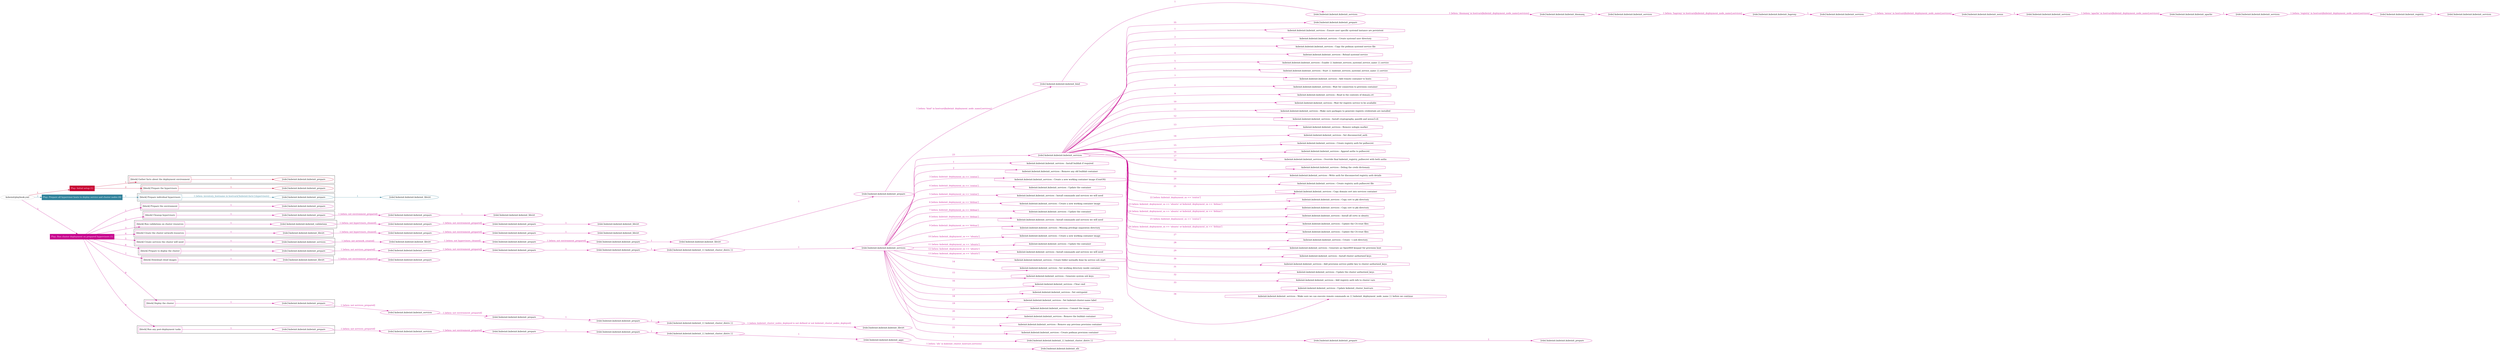 digraph {
	graph [concentrate=true ordering=in rankdir=LR ratio=fill]
	edge [esep=5 sep=10]
	"kubeinit/playbook.yml" [id=root_node style=dotted]
	play_8d50949e [label="Play: Initial setup (1)" color="#c80432" fontcolor="#ffffff" id=play_8d50949e shape=box style=filled tooltip=localhost]
	"kubeinit/playbook.yml" -> play_8d50949e [label="1 " color="#c80432" fontcolor="#c80432" id=edge_6344128d labeltooltip="1 " tooltip="1 "]
	subgraph "kubeinit.kubeinit.kubeinit_prepare" {
		role_a54bfbbd [label="[role] kubeinit.kubeinit.kubeinit_prepare" color="#c80432" id=role_a54bfbbd tooltip="kubeinit.kubeinit.kubeinit_prepare"]
	}
	subgraph "kubeinit.kubeinit.kubeinit_prepare" {
		role_094f5a8c [label="[role] kubeinit.kubeinit.kubeinit_prepare" color="#c80432" id=role_094f5a8c tooltip="kubeinit.kubeinit.kubeinit_prepare"]
	}
	subgraph "Play: Initial setup (1)" {
		play_8d50949e -> block_e93ed8f4 [label=1 color="#c80432" fontcolor="#c80432" id=edge_019766a7 labeltooltip=1 tooltip=1]
		subgraph cluster_block_e93ed8f4 {
			block_e93ed8f4 [label="[block] Gather facts about the deployment environment" color="#c80432" id=block_e93ed8f4 labeltooltip="Gather facts about the deployment environment" shape=box tooltip="Gather facts about the deployment environment"]
			block_e93ed8f4 -> role_a54bfbbd [label="1 " color="#c80432" fontcolor="#c80432" id=edge_46098171 labeltooltip="1 " tooltip="1 "]
		}
		play_8d50949e -> block_69f0e23f [label=2 color="#c80432" fontcolor="#c80432" id=edge_56a12568 labeltooltip=2 tooltip=2]
		subgraph cluster_block_69f0e23f {
			block_69f0e23f [label="[block] Prepare the hypervisors" color="#c80432" id=block_69f0e23f labeltooltip="Prepare the hypervisors" shape=box tooltip="Prepare the hypervisors"]
			block_69f0e23f -> role_094f5a8c [label="1 " color="#c80432" fontcolor="#c80432" id=edge_78c60145 labeltooltip="1 " tooltip="1 "]
		}
	}
	play_687cbaa7 [label="Play: Prepare all hypervisor hosts to deploy service and cluster nodes (0)" color="#31829b" fontcolor="#ffffff" id=play_687cbaa7 shape=box style=filled tooltip="Play: Prepare all hypervisor hosts to deploy service and cluster nodes (0)"]
	"kubeinit/playbook.yml" -> play_687cbaa7 [label="2 " color="#31829b" fontcolor="#31829b" id=edge_d8beee3a labeltooltip="2 " tooltip="2 "]
	subgraph "kubeinit.kubeinit.kubeinit_libvirt" {
		role_9557d5e4 [label="[role] kubeinit.kubeinit.kubeinit_libvirt" color="#31829b" id=role_9557d5e4 tooltip="kubeinit.kubeinit.kubeinit_libvirt"]
	}
	subgraph "kubeinit.kubeinit.kubeinit_prepare" {
		role_b1865e53 [label="[role] kubeinit.kubeinit.kubeinit_prepare" color="#31829b" id=role_b1865e53 tooltip="kubeinit.kubeinit.kubeinit_prepare"]
		role_b1865e53 -> role_9557d5e4 [label="1 " color="#31829b" fontcolor="#31829b" id=edge_a0fd359b labeltooltip="1 " tooltip="1 "]
	}
	subgraph "Play: Prepare all hypervisor hosts to deploy service and cluster nodes (0)" {
		play_687cbaa7 -> block_cce169fd [label=1 color="#31829b" fontcolor="#31829b" id=edge_d658823b labeltooltip=1 tooltip=1]
		subgraph cluster_block_cce169fd {
			block_cce169fd [label="[block] Prepare individual hypervisors" color="#31829b" id=block_cce169fd labeltooltip="Prepare individual hypervisors" shape=box tooltip="Prepare individual hypervisors"]
			block_cce169fd -> role_b1865e53 [label="1 [when: inventory_hostname in hostvars['kubeinit-facts'].hypervisors]" color="#31829b" fontcolor="#31829b" id=edge_376958e6 labeltooltip="1 [when: inventory_hostname in hostvars['kubeinit-facts'].hypervisors]" tooltip="1 [when: inventory_hostname in hostvars['kubeinit-facts'].hypervisors]"]
		}
	}
	play_61defde0 [label="Play: Run cluster deployment on prepared hypervisors (1)" color="#c7058e" fontcolor="#ffffff" id=play_61defde0 shape=box style=filled tooltip=localhost]
	"kubeinit/playbook.yml" -> play_61defde0 [label="3 " color="#c7058e" fontcolor="#c7058e" id=edge_10922b5a labeltooltip="3 " tooltip="3 "]
	subgraph "kubeinit.kubeinit.kubeinit_prepare" {
		role_27756ed4 [label="[role] kubeinit.kubeinit.kubeinit_prepare" color="#c7058e" id=role_27756ed4 tooltip="kubeinit.kubeinit.kubeinit_prepare"]
	}
	subgraph "kubeinit.kubeinit.kubeinit_libvirt" {
		role_ae1d4423 [label="[role] kubeinit.kubeinit.kubeinit_libvirt" color="#c7058e" id=role_ae1d4423 tooltip="kubeinit.kubeinit.kubeinit_libvirt"]
	}
	subgraph "kubeinit.kubeinit.kubeinit_prepare" {
		role_e55b3382 [label="[role] kubeinit.kubeinit.kubeinit_prepare" color="#c7058e" id=role_e55b3382 tooltip="kubeinit.kubeinit.kubeinit_prepare"]
		role_e55b3382 -> role_ae1d4423 [label="1 " color="#c7058e" fontcolor="#c7058e" id=edge_8d00ce69 labeltooltip="1 " tooltip="1 "]
	}
	subgraph "kubeinit.kubeinit.kubeinit_prepare" {
		role_32d71a25 [label="[role] kubeinit.kubeinit.kubeinit_prepare" color="#c7058e" id=role_32d71a25 tooltip="kubeinit.kubeinit.kubeinit_prepare"]
		role_32d71a25 -> role_e55b3382 [label="1 [when: not environment_prepared]" color="#c7058e" fontcolor="#c7058e" id=edge_cb304bf2 labeltooltip="1 [when: not environment_prepared]" tooltip="1 [when: not environment_prepared]"]
	}
	subgraph "kubeinit.kubeinit.kubeinit_libvirt" {
		role_b437a0af [label="[role] kubeinit.kubeinit.kubeinit_libvirt" color="#c7058e" id=role_b437a0af tooltip="kubeinit.kubeinit.kubeinit_libvirt"]
	}
	subgraph "kubeinit.kubeinit.kubeinit_prepare" {
		role_0057c17e [label="[role] kubeinit.kubeinit.kubeinit_prepare" color="#c7058e" id=role_0057c17e tooltip="kubeinit.kubeinit.kubeinit_prepare"]
		role_0057c17e -> role_b437a0af [label="1 " color="#c7058e" fontcolor="#c7058e" id=edge_c4723569 labeltooltip="1 " tooltip="1 "]
	}
	subgraph "kubeinit.kubeinit.kubeinit_prepare" {
		role_3ade569e [label="[role] kubeinit.kubeinit.kubeinit_prepare" color="#c7058e" id=role_3ade569e tooltip="kubeinit.kubeinit.kubeinit_prepare"]
		role_3ade569e -> role_0057c17e [label="1 [when: not environment_prepared]" color="#c7058e" fontcolor="#c7058e" id=edge_840871ec labeltooltip="1 [when: not environment_prepared]" tooltip="1 [when: not environment_prepared]"]
	}
	subgraph "kubeinit.kubeinit.kubeinit_validations" {
		role_73cdb429 [label="[role] kubeinit.kubeinit.kubeinit_validations" color="#c7058e" id=role_73cdb429 tooltip="kubeinit.kubeinit.kubeinit_validations"]
		role_73cdb429 -> role_3ade569e [label="1 [when: not hypervisors_cleaned]" color="#c7058e" fontcolor="#c7058e" id=edge_213d7fa5 labeltooltip="1 [when: not hypervisors_cleaned]" tooltip="1 [when: not hypervisors_cleaned]"]
	}
	subgraph "kubeinit.kubeinit.kubeinit_libvirt" {
		role_d88bd55f [label="[role] kubeinit.kubeinit.kubeinit_libvirt" color="#c7058e" id=role_d88bd55f tooltip="kubeinit.kubeinit.kubeinit_libvirt"]
	}
	subgraph "kubeinit.kubeinit.kubeinit_prepare" {
		role_8677c426 [label="[role] kubeinit.kubeinit.kubeinit_prepare" color="#c7058e" id=role_8677c426 tooltip="kubeinit.kubeinit.kubeinit_prepare"]
		role_8677c426 -> role_d88bd55f [label="1 " color="#c7058e" fontcolor="#c7058e" id=edge_e976a620 labeltooltip="1 " tooltip="1 "]
	}
	subgraph "kubeinit.kubeinit.kubeinit_prepare" {
		role_dd218981 [label="[role] kubeinit.kubeinit.kubeinit_prepare" color="#c7058e" id=role_dd218981 tooltip="kubeinit.kubeinit.kubeinit_prepare"]
		role_dd218981 -> role_8677c426 [label="1 [when: not environment_prepared]" color="#c7058e" fontcolor="#c7058e" id=edge_3ac03341 labeltooltip="1 [when: not environment_prepared]" tooltip="1 [when: not environment_prepared]"]
	}
	subgraph "kubeinit.kubeinit.kubeinit_libvirt" {
		role_87329b30 [label="[role] kubeinit.kubeinit.kubeinit_libvirt" color="#c7058e" id=role_87329b30 tooltip="kubeinit.kubeinit.kubeinit_libvirt"]
		role_87329b30 -> role_dd218981 [label="1 [when: not hypervisors_cleaned]" color="#c7058e" fontcolor="#c7058e" id=edge_236b881a labeltooltip="1 [when: not hypervisors_cleaned]" tooltip="1 [when: not hypervisors_cleaned]"]
	}
	subgraph "kubeinit.kubeinit.kubeinit_services" {
		role_a2130680 [label="[role] kubeinit.kubeinit.kubeinit_services" color="#c7058e" id=role_a2130680 tooltip="kubeinit.kubeinit.kubeinit_services"]
	}
	subgraph "kubeinit.kubeinit.kubeinit_registry" {
		role_551a2311 [label="[role] kubeinit.kubeinit.kubeinit_registry" color="#c7058e" id=role_551a2311 tooltip="kubeinit.kubeinit.kubeinit_registry"]
		role_551a2311 -> role_a2130680 [label="1 " color="#c7058e" fontcolor="#c7058e" id=edge_2c7b921f labeltooltip="1 " tooltip="1 "]
	}
	subgraph "kubeinit.kubeinit.kubeinit_services" {
		role_3ea1a839 [label="[role] kubeinit.kubeinit.kubeinit_services" color="#c7058e" id=role_3ea1a839 tooltip="kubeinit.kubeinit.kubeinit_services"]
		role_3ea1a839 -> role_551a2311 [label="1 [when: 'registry' in hostvars[kubeinit_deployment_node_name].services]" color="#c7058e" fontcolor="#c7058e" id=edge_e739a21b labeltooltip="1 [when: 'registry' in hostvars[kubeinit_deployment_node_name].services]" tooltip="1 [when: 'registry' in hostvars[kubeinit_deployment_node_name].services]"]
	}
	subgraph "kubeinit.kubeinit.kubeinit_apache" {
		role_49e16f87 [label="[role] kubeinit.kubeinit.kubeinit_apache" color="#c7058e" id=role_49e16f87 tooltip="kubeinit.kubeinit.kubeinit_apache"]
		role_49e16f87 -> role_3ea1a839 [label="1 " color="#c7058e" fontcolor="#c7058e" id=edge_c6fac4a6 labeltooltip="1 " tooltip="1 "]
	}
	subgraph "kubeinit.kubeinit.kubeinit_services" {
		role_44b3d2bb [label="[role] kubeinit.kubeinit.kubeinit_services" color="#c7058e" id=role_44b3d2bb tooltip="kubeinit.kubeinit.kubeinit_services"]
		role_44b3d2bb -> role_49e16f87 [label="1 [when: 'apache' in hostvars[kubeinit_deployment_node_name].services]" color="#c7058e" fontcolor="#c7058e" id=edge_b09997f8 labeltooltip="1 [when: 'apache' in hostvars[kubeinit_deployment_node_name].services]" tooltip="1 [when: 'apache' in hostvars[kubeinit_deployment_node_name].services]"]
	}
	subgraph "kubeinit.kubeinit.kubeinit_nexus" {
		role_54d9af5a [label="[role] kubeinit.kubeinit.kubeinit_nexus" color="#c7058e" id=role_54d9af5a tooltip="kubeinit.kubeinit.kubeinit_nexus"]
		role_54d9af5a -> role_44b3d2bb [label="1 " color="#c7058e" fontcolor="#c7058e" id=edge_39752419 labeltooltip="1 " tooltip="1 "]
	}
	subgraph "kubeinit.kubeinit.kubeinit_services" {
		role_790c2a37 [label="[role] kubeinit.kubeinit.kubeinit_services" color="#c7058e" id=role_790c2a37 tooltip="kubeinit.kubeinit.kubeinit_services"]
		role_790c2a37 -> role_54d9af5a [label="1 [when: 'nexus' in hostvars[kubeinit_deployment_node_name].services]" color="#c7058e" fontcolor="#c7058e" id=edge_1d6e7050 labeltooltip="1 [when: 'nexus' in hostvars[kubeinit_deployment_node_name].services]" tooltip="1 [when: 'nexus' in hostvars[kubeinit_deployment_node_name].services]"]
	}
	subgraph "kubeinit.kubeinit.kubeinit_haproxy" {
		role_a6b6778a [label="[role] kubeinit.kubeinit.kubeinit_haproxy" color="#c7058e" id=role_a6b6778a tooltip="kubeinit.kubeinit.kubeinit_haproxy"]
		role_a6b6778a -> role_790c2a37 [label="1 " color="#c7058e" fontcolor="#c7058e" id=edge_a9bef53f labeltooltip="1 " tooltip="1 "]
	}
	subgraph "kubeinit.kubeinit.kubeinit_services" {
		role_31b34cab [label="[role] kubeinit.kubeinit.kubeinit_services" color="#c7058e" id=role_31b34cab tooltip="kubeinit.kubeinit.kubeinit_services"]
		role_31b34cab -> role_a6b6778a [label="1 [when: 'haproxy' in hostvars[kubeinit_deployment_node_name].services]" color="#c7058e" fontcolor="#c7058e" id=edge_adbc308b labeltooltip="1 [when: 'haproxy' in hostvars[kubeinit_deployment_node_name].services]" tooltip="1 [when: 'haproxy' in hostvars[kubeinit_deployment_node_name].services]"]
	}
	subgraph "kubeinit.kubeinit.kubeinit_dnsmasq" {
		role_068df1ac [label="[role] kubeinit.kubeinit.kubeinit_dnsmasq" color="#c7058e" id=role_068df1ac tooltip="kubeinit.kubeinit.kubeinit_dnsmasq"]
		role_068df1ac -> role_31b34cab [label="1 " color="#c7058e" fontcolor="#c7058e" id=edge_caae942e labeltooltip="1 " tooltip="1 "]
	}
	subgraph "kubeinit.kubeinit.kubeinit_services" {
		role_bc70705f [label="[role] kubeinit.kubeinit.kubeinit_services" color="#c7058e" id=role_bc70705f tooltip="kubeinit.kubeinit.kubeinit_services"]
		role_bc70705f -> role_068df1ac [label="1 [when: 'dnsmasq' in hostvars[kubeinit_deployment_node_name].services]" color="#c7058e" fontcolor="#c7058e" id=edge_5690adc3 labeltooltip="1 [when: 'dnsmasq' in hostvars[kubeinit_deployment_node_name].services]" tooltip="1 [when: 'dnsmasq' in hostvars[kubeinit_deployment_node_name].services]"]
	}
	subgraph "kubeinit.kubeinit.kubeinit_bind" {
		role_07617eb6 [label="[role] kubeinit.kubeinit.kubeinit_bind" color="#c7058e" id=role_07617eb6 tooltip="kubeinit.kubeinit.kubeinit_bind"]
		role_07617eb6 -> role_bc70705f [label="1 " color="#c7058e" fontcolor="#c7058e" id=edge_dfa77e33 labeltooltip="1 " tooltip="1 "]
	}
	subgraph "kubeinit.kubeinit.kubeinit_prepare" {
		role_f7da53cc [label="[role] kubeinit.kubeinit.kubeinit_prepare" color="#c7058e" id=role_f7da53cc tooltip="kubeinit.kubeinit.kubeinit_prepare"]
		role_f7da53cc -> role_07617eb6 [label="1 [when: 'bind' in hostvars[kubeinit_deployment_node_name].services]" color="#c7058e" fontcolor="#c7058e" id=edge_a0741c2e labeltooltip="1 [when: 'bind' in hostvars[kubeinit_deployment_node_name].services]" tooltip="1 [when: 'bind' in hostvars[kubeinit_deployment_node_name].services]"]
	}
	subgraph "kubeinit.kubeinit.kubeinit_libvirt" {
		role_c28d170d [label="[role] kubeinit.kubeinit.kubeinit_libvirt" color="#c7058e" id=role_c28d170d tooltip="kubeinit.kubeinit.kubeinit_libvirt"]
		role_c28d170d -> role_f7da53cc [label="1 " color="#c7058e" fontcolor="#c7058e" id=edge_a946b693 labeltooltip="1 " tooltip="1 "]
	}
	subgraph "kubeinit.kubeinit.kubeinit_prepare" {
		role_473ca199 [label="[role] kubeinit.kubeinit.kubeinit_prepare" color="#c7058e" id=role_473ca199 tooltip="kubeinit.kubeinit.kubeinit_prepare"]
		role_473ca199 -> role_c28d170d [label="1 " color="#c7058e" fontcolor="#c7058e" id=edge_8a0ad272 labeltooltip="1 " tooltip="1 "]
	}
	subgraph "kubeinit.kubeinit.kubeinit_prepare" {
		role_f179e89a [label="[role] kubeinit.kubeinit.kubeinit_prepare" color="#c7058e" id=role_f179e89a tooltip="kubeinit.kubeinit.kubeinit_prepare"]
		role_f179e89a -> role_473ca199 [label="1 [when: not environment_prepared]" color="#c7058e" fontcolor="#c7058e" id=edge_c6458bbe labeltooltip="1 [when: not environment_prepared]" tooltip="1 [when: not environment_prepared]"]
	}
	subgraph "kubeinit.kubeinit.kubeinit_libvirt" {
		role_ceb49f9e [label="[role] kubeinit.kubeinit.kubeinit_libvirt" color="#c7058e" id=role_ceb49f9e tooltip="kubeinit.kubeinit.kubeinit_libvirt"]
		role_ceb49f9e -> role_f179e89a [label="1 [when: not hypervisors_cleaned]" color="#c7058e" fontcolor="#c7058e" id=edge_8bb79b9d labeltooltip="1 [when: not hypervisors_cleaned]" tooltip="1 [when: not hypervisors_cleaned]"]
	}
	subgraph "kubeinit.kubeinit.kubeinit_services" {
		role_6255ef5d [label="[role] kubeinit.kubeinit.kubeinit_services" color="#c7058e" id=role_6255ef5d tooltip="kubeinit.kubeinit.kubeinit_services"]
		role_6255ef5d -> role_ceb49f9e [label="1 [when: not network_created]" color="#c7058e" fontcolor="#c7058e" id=edge_c22c4050 labeltooltip="1 [when: not network_created]" tooltip="1 [when: not network_created]"]
	}
	subgraph "kubeinit.kubeinit.kubeinit_prepare" {
		role_23e0162f [label="[role] kubeinit.kubeinit.kubeinit_prepare" color="#c7058e" id=role_23e0162f tooltip="kubeinit.kubeinit.kubeinit_prepare"]
	}
	subgraph "kubeinit.kubeinit.kubeinit_services" {
		role_b224a4c1 [label="[role] kubeinit.kubeinit.kubeinit_services" color="#c7058e" id=role_b224a4c1 tooltip="kubeinit.kubeinit.kubeinit_services"]
		task_7df93a63 [label="kubeinit.kubeinit.kubeinit_services : Ensure user specific systemd instance are persistent" color="#c7058e" id=task_7df93a63 shape=octagon tooltip="kubeinit.kubeinit.kubeinit_services : Ensure user specific systemd instance are persistent"]
		role_b224a4c1 -> task_7df93a63 [label="1 " color="#c7058e" fontcolor="#c7058e" id=edge_a738d53c labeltooltip="1 " tooltip="1 "]
		task_dd16f1f6 [label="kubeinit.kubeinit.kubeinit_services : Create systemd user directory" color="#c7058e" id=task_dd16f1f6 shape=octagon tooltip="kubeinit.kubeinit.kubeinit_services : Create systemd user directory"]
		role_b224a4c1 -> task_dd16f1f6 [label="2 " color="#c7058e" fontcolor="#c7058e" id=edge_51a5c559 labeltooltip="2 " tooltip="2 "]
		task_5ebe15ca [label="kubeinit.kubeinit.kubeinit_services : Copy the podman systemd service file" color="#c7058e" id=task_5ebe15ca shape=octagon tooltip="kubeinit.kubeinit.kubeinit_services : Copy the podman systemd service file"]
		role_b224a4c1 -> task_5ebe15ca [label="3 " color="#c7058e" fontcolor="#c7058e" id=edge_f5c693fe labeltooltip="3 " tooltip="3 "]
		task_7374caf0 [label="kubeinit.kubeinit.kubeinit_services : Reload systemd service" color="#c7058e" id=task_7374caf0 shape=octagon tooltip="kubeinit.kubeinit.kubeinit_services : Reload systemd service"]
		role_b224a4c1 -> task_7374caf0 [label="4 " color="#c7058e" fontcolor="#c7058e" id=edge_466f89f0 labeltooltip="4 " tooltip="4 "]
		task_c94c5d57 [label="kubeinit.kubeinit.kubeinit_services : Enable {{ kubeinit_services_systemd_service_name }}.service" color="#c7058e" id=task_c94c5d57 shape=octagon tooltip="kubeinit.kubeinit.kubeinit_services : Enable {{ kubeinit_services_systemd_service_name }}.service"]
		role_b224a4c1 -> task_c94c5d57 [label="5 " color="#c7058e" fontcolor="#c7058e" id=edge_b6d547c8 labeltooltip="5 " tooltip="5 "]
		task_9369301a [label="kubeinit.kubeinit.kubeinit_services : Start {{ kubeinit_services_systemd_service_name }}.service" color="#c7058e" id=task_9369301a shape=octagon tooltip="kubeinit.kubeinit.kubeinit_services : Start {{ kubeinit_services_systemd_service_name }}.service"]
		role_b224a4c1 -> task_9369301a [label="6 " color="#c7058e" fontcolor="#c7058e" id=edge_2ed99f2d labeltooltip="6 " tooltip="6 "]
		task_9b4a6102 [label="kubeinit.kubeinit.kubeinit_services : Add remote container to hosts" color="#c7058e" id=task_9b4a6102 shape=octagon tooltip="kubeinit.kubeinit.kubeinit_services : Add remote container to hosts"]
		role_b224a4c1 -> task_9b4a6102 [label="7 " color="#c7058e" fontcolor="#c7058e" id=edge_5f71c107 labeltooltip="7 " tooltip="7 "]
		task_8d9e2358 [label="kubeinit.kubeinit.kubeinit_services : Wait for connection to provision container" color="#c7058e" id=task_8d9e2358 shape=octagon tooltip="kubeinit.kubeinit.kubeinit_services : Wait for connection to provision container"]
		role_b224a4c1 -> task_8d9e2358 [label="8 " color="#c7058e" fontcolor="#c7058e" id=edge_214e376f labeltooltip="8 " tooltip="8 "]
		task_1f06966f [label="kubeinit.kubeinit.kubeinit_services : Read in the contents of domain.crt" color="#c7058e" id=task_1f06966f shape=octagon tooltip="kubeinit.kubeinit.kubeinit_services : Read in the contents of domain.crt"]
		role_b224a4c1 -> task_1f06966f [label="9 " color="#c7058e" fontcolor="#c7058e" id=edge_e429b30f labeltooltip="9 " tooltip="9 "]
		task_4f139b93 [label="kubeinit.kubeinit.kubeinit_services : Wait for registry service to be available" color="#c7058e" id=task_4f139b93 shape=octagon tooltip="kubeinit.kubeinit.kubeinit_services : Wait for registry service to be available"]
		role_b224a4c1 -> task_4f139b93 [label="10 " color="#c7058e" fontcolor="#c7058e" id=edge_185b9291 labeltooltip="10 " tooltip="10 "]
		task_00b33f0a [label="kubeinit.kubeinit.kubeinit_services : Make sure packages to generate registry credentials are installed" color="#c7058e" id=task_00b33f0a shape=octagon tooltip="kubeinit.kubeinit.kubeinit_services : Make sure packages to generate registry credentials are installed"]
		role_b224a4c1 -> task_00b33f0a [label="11 " color="#c7058e" fontcolor="#c7058e" id=edge_2ab30d4a labeltooltip="11 " tooltip="11 "]
		task_8da0d156 [label="kubeinit.kubeinit.kubeinit_services : Install cryptography, passlib and nexus3-cli" color="#c7058e" id=task_8da0d156 shape=octagon tooltip="kubeinit.kubeinit.kubeinit_services : Install cryptography, passlib and nexus3-cli"]
		role_b224a4c1 -> task_8da0d156 [label="12 " color="#c7058e" fontcolor="#c7058e" id=edge_56f96e8c labeltooltip="12 " tooltip="12 "]
		task_39e1bde5 [label="kubeinit.kubeinit.kubeinit_services : Remove nologin marker" color="#c7058e" id=task_39e1bde5 shape=octagon tooltip="kubeinit.kubeinit.kubeinit_services : Remove nologin marker"]
		role_b224a4c1 -> task_39e1bde5 [label="13 " color="#c7058e" fontcolor="#c7058e" id=edge_73a523fa labeltooltip="13 " tooltip="13 "]
		task_9a6a6ca1 [label="kubeinit.kubeinit.kubeinit_services : Set disconnected_auth" color="#c7058e" id=task_9a6a6ca1 shape=octagon tooltip="kubeinit.kubeinit.kubeinit_services : Set disconnected_auth"]
		role_b224a4c1 -> task_9a6a6ca1 [label="14 " color="#c7058e" fontcolor="#c7058e" id=edge_784a0541 labeltooltip="14 " tooltip="14 "]
		task_d439555d [label="kubeinit.kubeinit.kubeinit_services : Create registry auth for pullsecret" color="#c7058e" id=task_d439555d shape=octagon tooltip="kubeinit.kubeinit.kubeinit_services : Create registry auth for pullsecret"]
		role_b224a4c1 -> task_d439555d [label="15 " color="#c7058e" fontcolor="#c7058e" id=edge_43c0dc17 labeltooltip="15 " tooltip="15 "]
		task_1b04af58 [label="kubeinit.kubeinit.kubeinit_services : Append auths to pullsecret" color="#c7058e" id=task_1b04af58 shape=octagon tooltip="kubeinit.kubeinit.kubeinit_services : Append auths to pullsecret"]
		role_b224a4c1 -> task_1b04af58 [label="16 " color="#c7058e" fontcolor="#c7058e" id=edge_468a26d6 labeltooltip="16 " tooltip="16 "]
		task_23d6a634 [label="kubeinit.kubeinit.kubeinit_services : Override final kubeinit_registry_pullsecret with both auths" color="#c7058e" id=task_23d6a634 shape=octagon tooltip="kubeinit.kubeinit.kubeinit_services : Override final kubeinit_registry_pullsecret with both auths"]
		role_b224a4c1 -> task_23d6a634 [label="17 " color="#c7058e" fontcolor="#c7058e" id=edge_a1dd5163 labeltooltip="17 " tooltip="17 "]
		task_6dadc778 [label="kubeinit.kubeinit.kubeinit_services : Debug the creds dictionary" color="#c7058e" id=task_6dadc778 shape=octagon tooltip="kubeinit.kubeinit.kubeinit_services : Debug the creds dictionary"]
		role_b224a4c1 -> task_6dadc778 [label="18 " color="#c7058e" fontcolor="#c7058e" id=edge_a680f4c3 labeltooltip="18 " tooltip="18 "]
		task_9a7e4e7a [label="kubeinit.kubeinit.kubeinit_services : Write auth for disconnected registry auth details" color="#c7058e" id=task_9a7e4e7a shape=octagon tooltip="kubeinit.kubeinit.kubeinit_services : Write auth for disconnected registry auth details"]
		role_b224a4c1 -> task_9a7e4e7a [label="19 " color="#c7058e" fontcolor="#c7058e" id=edge_76a5722b labeltooltip="19 " tooltip="19 "]
		task_5ecce998 [label="kubeinit.kubeinit.kubeinit_services : Create registry auth pullsecret file" color="#c7058e" id=task_5ecce998 shape=octagon tooltip="kubeinit.kubeinit.kubeinit_services : Create registry auth pullsecret file"]
		role_b224a4c1 -> task_5ecce998 [label="20 " color="#c7058e" fontcolor="#c7058e" id=edge_d874cb82 labeltooltip="20 " tooltip="20 "]
		task_3da2d038 [label="kubeinit.kubeinit.kubeinit_services : Copy domain cert into services container" color="#c7058e" id=task_3da2d038 shape=octagon tooltip="kubeinit.kubeinit.kubeinit_services : Copy domain cert into services container"]
		role_b224a4c1 -> task_3da2d038 [label="21 " color="#c7058e" fontcolor="#c7058e" id=edge_44d6ca10 labeltooltip="21 " tooltip="21 "]
		task_f22e78c3 [label="kubeinit.kubeinit.kubeinit_services : Copy cert to pki directory" color="#c7058e" id=task_f22e78c3 shape=octagon tooltip="kubeinit.kubeinit.kubeinit_services : Copy cert to pki directory"]
		role_b224a4c1 -> task_f22e78c3 [label="22 [when: kubeinit_deployment_os == 'centos']" color="#c7058e" fontcolor="#c7058e" id=edge_14720d90 labeltooltip="22 [when: kubeinit_deployment_os == 'centos']" tooltip="22 [when: kubeinit_deployment_os == 'centos']"]
		task_2d1ad350 [label="kubeinit.kubeinit.kubeinit_services : Copy cert to pki directory" color="#c7058e" id=task_2d1ad350 shape=octagon tooltip="kubeinit.kubeinit.kubeinit_services : Copy cert to pki directory"]
		role_b224a4c1 -> task_2d1ad350 [label="23 [when: kubeinit_deployment_os == 'ubuntu' or kubeinit_deployment_os == 'debian']" color="#c7058e" fontcolor="#c7058e" id=edge_63f70bdf labeltooltip="23 [when: kubeinit_deployment_os == 'ubuntu' or kubeinit_deployment_os == 'debian']" tooltip="23 [when: kubeinit_deployment_os == 'ubuntu' or kubeinit_deployment_os == 'debian']"]
		task_b3cb0803 [label="kubeinit.kubeinit.kubeinit_services : Install all certs in ubuntu" color="#c7058e" id=task_b3cb0803 shape=octagon tooltip="kubeinit.kubeinit.kubeinit_services : Install all certs in ubuntu"]
		role_b224a4c1 -> task_b3cb0803 [label="24 [when: kubeinit_deployment_os == 'ubuntu' or kubeinit_deployment_os == 'debian']" color="#c7058e" fontcolor="#c7058e" id=edge_14435b1c labeltooltip="24 [when: kubeinit_deployment_os == 'ubuntu' or kubeinit_deployment_os == 'debian']" tooltip="24 [when: kubeinit_deployment_os == 'ubuntu' or kubeinit_deployment_os == 'debian']"]
		task_08f2b131 [label="kubeinit.kubeinit.kubeinit_services : Update the CA trust files" color="#c7058e" id=task_08f2b131 shape=octagon tooltip="kubeinit.kubeinit.kubeinit_services : Update the CA trust files"]
		role_b224a4c1 -> task_08f2b131 [label="25 [when: kubeinit_deployment_os == 'centos']" color="#c7058e" fontcolor="#c7058e" id=edge_9ff00afd labeltooltip="25 [when: kubeinit_deployment_os == 'centos']" tooltip="25 [when: kubeinit_deployment_os == 'centos']"]
		task_d03f7c71 [label="kubeinit.kubeinit.kubeinit_services : Update the CA trust files" color="#c7058e" id=task_d03f7c71 shape=octagon tooltip="kubeinit.kubeinit.kubeinit_services : Update the CA trust files"]
		role_b224a4c1 -> task_d03f7c71 [label="26 [when: kubeinit_deployment_os == 'ubuntu' or kubeinit_deployment_os == 'debian']" color="#c7058e" fontcolor="#c7058e" id=edge_428dbd29 labeltooltip="26 [when: kubeinit_deployment_os == 'ubuntu' or kubeinit_deployment_os == 'debian']" tooltip="26 [when: kubeinit_deployment_os == 'ubuntu' or kubeinit_deployment_os == 'debian']"]
		task_d8fa0eff [label="kubeinit.kubeinit.kubeinit_services : Create ~/.ssh directory" color="#c7058e" id=task_d8fa0eff shape=octagon tooltip="kubeinit.kubeinit.kubeinit_services : Create ~/.ssh directory"]
		role_b224a4c1 -> task_d8fa0eff [label="27 " color="#c7058e" fontcolor="#c7058e" id=edge_e5cf2063 labeltooltip="27 " tooltip="27 "]
		task_c81a1299 [label="kubeinit.kubeinit.kubeinit_services : Generate an OpenSSH keypair for provision host" color="#c7058e" id=task_c81a1299 shape=octagon tooltip="kubeinit.kubeinit.kubeinit_services : Generate an OpenSSH keypair for provision host"]
		role_b224a4c1 -> task_c81a1299 [label="28 " color="#c7058e" fontcolor="#c7058e" id=edge_3ef5becc labeltooltip="28 " tooltip="28 "]
		task_0977151b [label="kubeinit.kubeinit.kubeinit_services : Install cluster authorized keys" color="#c7058e" id=task_0977151b shape=octagon tooltip="kubeinit.kubeinit.kubeinit_services : Install cluster authorized keys"]
		role_b224a4c1 -> task_0977151b [label="29 " color="#c7058e" fontcolor="#c7058e" id=edge_3dce21ac labeltooltip="29 " tooltip="29 "]
		task_3ca88f3e [label="kubeinit.kubeinit.kubeinit_services : Add provision service public key to cluster authorized_keys" color="#c7058e" id=task_3ca88f3e shape=octagon tooltip="kubeinit.kubeinit.kubeinit_services : Add provision service public key to cluster authorized_keys"]
		role_b224a4c1 -> task_3ca88f3e [label="30 " color="#c7058e" fontcolor="#c7058e" id=edge_de8e177f labeltooltip="30 " tooltip="30 "]
		task_ccb484a1 [label="kubeinit.kubeinit.kubeinit_services : Update the cluster authorized_keys" color="#c7058e" id=task_ccb484a1 shape=octagon tooltip="kubeinit.kubeinit.kubeinit_services : Update the cluster authorized_keys"]
		role_b224a4c1 -> task_ccb484a1 [label="31 " color="#c7058e" fontcolor="#c7058e" id=edge_78847730 labeltooltip="31 " tooltip="31 "]
		task_b781e868 [label="kubeinit.kubeinit.kubeinit_services : Add registry auth info to cluster vars" color="#c7058e" id=task_b781e868 shape=octagon tooltip="kubeinit.kubeinit.kubeinit_services : Add registry auth info to cluster vars"]
		role_b224a4c1 -> task_b781e868 [label="32 " color="#c7058e" fontcolor="#c7058e" id=edge_5a15945c labeltooltip="32 " tooltip="32 "]
		task_f468345d [label="kubeinit.kubeinit.kubeinit_services : Update kubeinit_cluster_hostvars" color="#c7058e" id=task_f468345d shape=octagon tooltip="kubeinit.kubeinit.kubeinit_services : Update kubeinit_cluster_hostvars"]
		role_b224a4c1 -> task_f468345d [label="33 " color="#c7058e" fontcolor="#c7058e" id=edge_37244ae8 labeltooltip="33 " tooltip="33 "]
		task_5619a79a [label="kubeinit.kubeinit.kubeinit_services : Make sure we can execute remote commands on {{ kubeinit_deployment_node_name }} before we continue" color="#c7058e" id=task_5619a79a shape=octagon tooltip="kubeinit.kubeinit.kubeinit_services : Make sure we can execute remote commands on {{ kubeinit_deployment_node_name }} before we continue"]
		role_b224a4c1 -> task_5619a79a [label="34 " color="#c7058e" fontcolor="#c7058e" id=edge_ad549640 labeltooltip="34 " tooltip="34 "]
		role_b224a4c1 -> role_23e0162f [label="35 " color="#c7058e" fontcolor="#c7058e" id=edge_80336214 labeltooltip="35 " tooltip="35 "]
	}
	subgraph "kubeinit.kubeinit.kubeinit_services" {
		role_17d19bce [label="[role] kubeinit.kubeinit.kubeinit_services" color="#c7058e" id=role_17d19bce tooltip="kubeinit.kubeinit.kubeinit_services"]
		task_ddfc813c [label="kubeinit.kubeinit.kubeinit_services : Install buildah if required" color="#c7058e" id=task_ddfc813c shape=octagon tooltip="kubeinit.kubeinit.kubeinit_services : Install buildah if required"]
		role_17d19bce -> task_ddfc813c [label="1 " color="#c7058e" fontcolor="#c7058e" id=edge_460c872a labeltooltip="1 " tooltip="1 "]
		task_757bc51f [label="kubeinit.kubeinit.kubeinit_services : Remove any old buildah container" color="#c7058e" id=task_757bc51f shape=octagon tooltip="kubeinit.kubeinit.kubeinit_services : Remove any old buildah container"]
		role_17d19bce -> task_757bc51f [label="2 " color="#c7058e" fontcolor="#c7058e" id=edge_60670852 labeltooltip="2 " tooltip="2 "]
		task_5562b42d [label="kubeinit.kubeinit.kubeinit_services : Create a new working container image (CentOS)" color="#c7058e" id=task_5562b42d shape=octagon tooltip="kubeinit.kubeinit.kubeinit_services : Create a new working container image (CentOS)"]
		role_17d19bce -> task_5562b42d [label="3 [when: kubeinit_deployment_os == 'centos']" color="#c7058e" fontcolor="#c7058e" id=edge_3aeee705 labeltooltip="3 [when: kubeinit_deployment_os == 'centos']" tooltip="3 [when: kubeinit_deployment_os == 'centos']"]
		task_2da6f655 [label="kubeinit.kubeinit.kubeinit_services : Update the container" color="#c7058e" id=task_2da6f655 shape=octagon tooltip="kubeinit.kubeinit.kubeinit_services : Update the container"]
		role_17d19bce -> task_2da6f655 [label="4 [when: kubeinit_deployment_os == 'centos']" color="#c7058e" fontcolor="#c7058e" id=edge_62567fae labeltooltip="4 [when: kubeinit_deployment_os == 'centos']" tooltip="4 [when: kubeinit_deployment_os == 'centos']"]
		task_e50578f8 [label="kubeinit.kubeinit.kubeinit_services : Install commands and services we will need" color="#c7058e" id=task_e50578f8 shape=octagon tooltip="kubeinit.kubeinit.kubeinit_services : Install commands and services we will need"]
		role_17d19bce -> task_e50578f8 [label="5 [when: kubeinit_deployment_os == 'centos']" color="#c7058e" fontcolor="#c7058e" id=edge_04907a74 labeltooltip="5 [when: kubeinit_deployment_os == 'centos']" tooltip="5 [when: kubeinit_deployment_os == 'centos']"]
		task_1346d93a [label="kubeinit.kubeinit.kubeinit_services : Create a new working container image" color="#c7058e" id=task_1346d93a shape=octagon tooltip="kubeinit.kubeinit.kubeinit_services : Create a new working container image"]
		role_17d19bce -> task_1346d93a [label="6 [when: kubeinit_deployment_os == 'debian']" color="#c7058e" fontcolor="#c7058e" id=edge_be9d0cc9 labeltooltip="6 [when: kubeinit_deployment_os == 'debian']" tooltip="6 [when: kubeinit_deployment_os == 'debian']"]
		task_051cbad3 [label="kubeinit.kubeinit.kubeinit_services : Update the container" color="#c7058e" id=task_051cbad3 shape=octagon tooltip="kubeinit.kubeinit.kubeinit_services : Update the container"]
		role_17d19bce -> task_051cbad3 [label="7 [when: kubeinit_deployment_os == 'debian']" color="#c7058e" fontcolor="#c7058e" id=edge_8261e769 labeltooltip="7 [when: kubeinit_deployment_os == 'debian']" tooltip="7 [when: kubeinit_deployment_os == 'debian']"]
		task_da569c0d [label="kubeinit.kubeinit.kubeinit_services : Install commands and services we will need" color="#c7058e" id=task_da569c0d shape=octagon tooltip="kubeinit.kubeinit.kubeinit_services : Install commands and services we will need"]
		role_17d19bce -> task_da569c0d [label="8 [when: kubeinit_deployment_os == 'debian']" color="#c7058e" fontcolor="#c7058e" id=edge_3cc8038f labeltooltip="8 [when: kubeinit_deployment_os == 'debian']" tooltip="8 [when: kubeinit_deployment_os == 'debian']"]
		task_54a56e3e [label="kubeinit.kubeinit.kubeinit_services : Missing privilege separation directory" color="#c7058e" id=task_54a56e3e shape=octagon tooltip="kubeinit.kubeinit.kubeinit_services : Missing privilege separation directory"]
		role_17d19bce -> task_54a56e3e [label="9 [when: kubeinit_deployment_os == 'debian']" color="#c7058e" fontcolor="#c7058e" id=edge_97404025 labeltooltip="9 [when: kubeinit_deployment_os == 'debian']" tooltip="9 [when: kubeinit_deployment_os == 'debian']"]
		task_10ef7240 [label="kubeinit.kubeinit.kubeinit_services : Create a new working container image" color="#c7058e" id=task_10ef7240 shape=octagon tooltip="kubeinit.kubeinit.kubeinit_services : Create a new working container image"]
		role_17d19bce -> task_10ef7240 [label="10 [when: kubeinit_deployment_os == 'ubuntu']" color="#c7058e" fontcolor="#c7058e" id=edge_46420e7c labeltooltip="10 [when: kubeinit_deployment_os == 'ubuntu']" tooltip="10 [when: kubeinit_deployment_os == 'ubuntu']"]
		task_d43d075c [label="kubeinit.kubeinit.kubeinit_services : Update the container" color="#c7058e" id=task_d43d075c shape=octagon tooltip="kubeinit.kubeinit.kubeinit_services : Update the container"]
		role_17d19bce -> task_d43d075c [label="11 [when: kubeinit_deployment_os == 'ubuntu']" color="#c7058e" fontcolor="#c7058e" id=edge_be794e50 labeltooltip="11 [when: kubeinit_deployment_os == 'ubuntu']" tooltip="11 [when: kubeinit_deployment_os == 'ubuntu']"]
		task_4e5a8b1c [label="kubeinit.kubeinit.kubeinit_services : Install commands and services we will need" color="#c7058e" id=task_4e5a8b1c shape=octagon tooltip="kubeinit.kubeinit.kubeinit_services : Install commands and services we will need"]
		role_17d19bce -> task_4e5a8b1c [label="12 [when: kubeinit_deployment_os == 'ubuntu']" color="#c7058e" fontcolor="#c7058e" id=edge_ebd3f5ad labeltooltip="12 [when: kubeinit_deployment_os == 'ubuntu']" tooltip="12 [when: kubeinit_deployment_os == 'ubuntu']"]
		task_1b4350b8 [label="kubeinit.kubeinit.kubeinit_services : Create folder normally done by service ssh start" color="#c7058e" id=task_1b4350b8 shape=octagon tooltip="kubeinit.kubeinit.kubeinit_services : Create folder normally done by service ssh start"]
		role_17d19bce -> task_1b4350b8 [label="13 [when: kubeinit_deployment_os == 'ubuntu']" color="#c7058e" fontcolor="#c7058e" id=edge_0f28ea3f labeltooltip="13 [when: kubeinit_deployment_os == 'ubuntu']" tooltip="13 [when: kubeinit_deployment_os == 'ubuntu']"]
		task_328f4161 [label="kubeinit.kubeinit.kubeinit_services : Set working directory inside container" color="#c7058e" id=task_328f4161 shape=octagon tooltip="kubeinit.kubeinit.kubeinit_services : Set working directory inside container"]
		role_17d19bce -> task_328f4161 [label="14 " color="#c7058e" fontcolor="#c7058e" id=edge_a0153c09 labeltooltip="14 " tooltip="14 "]
		task_2c20804e [label="kubeinit.kubeinit.kubeinit_services : Generate system ssh keys" color="#c7058e" id=task_2c20804e shape=octagon tooltip="kubeinit.kubeinit.kubeinit_services : Generate system ssh keys"]
		role_17d19bce -> task_2c20804e [label="15 " color="#c7058e" fontcolor="#c7058e" id=edge_debf533d labeltooltip="15 " tooltip="15 "]
		task_349e963f [label="kubeinit.kubeinit.kubeinit_services : Clear cmd" color="#c7058e" id=task_349e963f shape=octagon tooltip="kubeinit.kubeinit.kubeinit_services : Clear cmd"]
		role_17d19bce -> task_349e963f [label="16 " color="#c7058e" fontcolor="#c7058e" id=edge_0486fb55 labeltooltip="16 " tooltip="16 "]
		task_177a5383 [label="kubeinit.kubeinit.kubeinit_services : Set entrypoint" color="#c7058e" id=task_177a5383 shape=octagon tooltip="kubeinit.kubeinit.kubeinit_services : Set entrypoint"]
		role_17d19bce -> task_177a5383 [label="17 " color="#c7058e" fontcolor="#c7058e" id=edge_7c42a834 labeltooltip="17 " tooltip="17 "]
		task_a6effd8a [label="kubeinit.kubeinit.kubeinit_services : Set kubeinit-cluster-name label" color="#c7058e" id=task_a6effd8a shape=octagon tooltip="kubeinit.kubeinit.kubeinit_services : Set kubeinit-cluster-name label"]
		role_17d19bce -> task_a6effd8a [label="18 " color="#c7058e" fontcolor="#c7058e" id=edge_ee7efe5d labeltooltip="18 " tooltip="18 "]
		task_d8634140 [label="kubeinit.kubeinit.kubeinit_services : Commit the image" color="#c7058e" id=task_d8634140 shape=octagon tooltip="kubeinit.kubeinit.kubeinit_services : Commit the image"]
		role_17d19bce -> task_d8634140 [label="19 " color="#c7058e" fontcolor="#c7058e" id=edge_f5347500 labeltooltip="19 " tooltip="19 "]
		task_80760624 [label="kubeinit.kubeinit.kubeinit_services : Remove the buildah container" color="#c7058e" id=task_80760624 shape=octagon tooltip="kubeinit.kubeinit.kubeinit_services : Remove the buildah container"]
		role_17d19bce -> task_80760624 [label="20 " color="#c7058e" fontcolor="#c7058e" id=edge_3a85ef21 labeltooltip="20 " tooltip="20 "]
		task_f2e4899a [label="kubeinit.kubeinit.kubeinit_services : Remove any previous provision container" color="#c7058e" id=task_f2e4899a shape=octagon tooltip="kubeinit.kubeinit.kubeinit_services : Remove any previous provision container"]
		role_17d19bce -> task_f2e4899a [label="21 " color="#c7058e" fontcolor="#c7058e" id=edge_caa71e20 labeltooltip="21 " tooltip="21 "]
		task_e9f8888f [label="kubeinit.kubeinit.kubeinit_services : Create podman provision container" color="#c7058e" id=task_e9f8888f shape=octagon tooltip="kubeinit.kubeinit.kubeinit_services : Create podman provision container"]
		role_17d19bce -> task_e9f8888f [label="22 " color="#c7058e" fontcolor="#c7058e" id=edge_3729551f labeltooltip="22 " tooltip="22 "]
		role_17d19bce -> role_b224a4c1 [label="23 " color="#c7058e" fontcolor="#c7058e" id=edge_47199b3a labeltooltip="23 " tooltip="23 "]
	}
	subgraph "kubeinit.kubeinit.kubeinit_{{ kubeinit_cluster_distro }}" {
		role_dc1a3130 [label="[role] kubeinit.kubeinit.kubeinit_{{ kubeinit_cluster_distro }}" color="#c7058e" id=role_dc1a3130 tooltip="kubeinit.kubeinit.kubeinit_{{ kubeinit_cluster_distro }}"]
		role_dc1a3130 -> role_17d19bce [label="1 " color="#c7058e" fontcolor="#c7058e" id=edge_23f5ed0d labeltooltip="1 " tooltip="1 "]
	}
	subgraph "kubeinit.kubeinit.kubeinit_prepare" {
		role_e0cf1fef [label="[role] kubeinit.kubeinit.kubeinit_prepare" color="#c7058e" id=role_e0cf1fef tooltip="kubeinit.kubeinit.kubeinit_prepare"]
		role_e0cf1fef -> role_dc1a3130 [label="1 " color="#c7058e" fontcolor="#c7058e" id=edge_00dbdb3e labeltooltip="1 " tooltip="1 "]
	}
	subgraph "kubeinit.kubeinit.kubeinit_prepare" {
		role_86e08ee0 [label="[role] kubeinit.kubeinit.kubeinit_prepare" color="#c7058e" id=role_86e08ee0 tooltip="kubeinit.kubeinit.kubeinit_prepare"]
		role_86e08ee0 -> role_e0cf1fef [label="1 " color="#c7058e" fontcolor="#c7058e" id=edge_cb3876c9 labeltooltip="1 " tooltip="1 "]
	}
	subgraph "kubeinit.kubeinit.kubeinit_services" {
		role_cbefffa6 [label="[role] kubeinit.kubeinit.kubeinit_services" color="#c7058e" id=role_cbefffa6 tooltip="kubeinit.kubeinit.kubeinit_services"]
		role_cbefffa6 -> role_86e08ee0 [label="1 [when: not environment_prepared]" color="#c7058e" fontcolor="#c7058e" id=edge_69266484 labeltooltip="1 [when: not environment_prepared]" tooltip="1 [when: not environment_prepared]"]
	}
	subgraph "kubeinit.kubeinit.kubeinit_prepare" {
		role_e1162bca [label="[role] kubeinit.kubeinit.kubeinit_prepare" color="#c7058e" id=role_e1162bca tooltip="kubeinit.kubeinit.kubeinit_prepare"]
		role_e1162bca -> role_cbefffa6 [label="1 [when: not services_prepared]" color="#c7058e" fontcolor="#c7058e" id=edge_ecaae96b labeltooltip="1 [when: not services_prepared]" tooltip="1 [when: not services_prepared]"]
	}
	subgraph "kubeinit.kubeinit.kubeinit_prepare" {
		role_1e57915f [label="[role] kubeinit.kubeinit.kubeinit_prepare" color="#c7058e" id=role_1e57915f tooltip="kubeinit.kubeinit.kubeinit_prepare"]
	}
	subgraph "kubeinit.kubeinit.kubeinit_libvirt" {
		role_1e438e30 [label="[role] kubeinit.kubeinit.kubeinit_libvirt" color="#c7058e" id=role_1e438e30 tooltip="kubeinit.kubeinit.kubeinit_libvirt"]
		role_1e438e30 -> role_1e57915f [label="1 [when: not environment_prepared]" color="#c7058e" fontcolor="#c7058e" id=edge_02839135 labeltooltip="1 [when: not environment_prepared]" tooltip="1 [when: not environment_prepared]"]
	}
	subgraph "kubeinit.kubeinit.kubeinit_prepare" {
		role_4a3fd7a5 [label="[role] kubeinit.kubeinit.kubeinit_prepare" color="#c7058e" id=role_4a3fd7a5 tooltip="kubeinit.kubeinit.kubeinit_prepare"]
	}
	subgraph "kubeinit.kubeinit.kubeinit_prepare" {
		role_6dc55b2e [label="[role] kubeinit.kubeinit.kubeinit_prepare" color="#c7058e" id=role_6dc55b2e tooltip="kubeinit.kubeinit.kubeinit_prepare"]
		role_6dc55b2e -> role_4a3fd7a5 [label="1 " color="#c7058e" fontcolor="#c7058e" id=edge_91f15b58 labeltooltip="1 " tooltip="1 "]
	}
	subgraph "kubeinit.kubeinit.kubeinit_{{ kubeinit_cluster_distro }}" {
		role_7d74e6b2 [label="[role] kubeinit.kubeinit.kubeinit_{{ kubeinit_cluster_distro }}" color="#c7058e" id=role_7d74e6b2 tooltip="kubeinit.kubeinit.kubeinit_{{ kubeinit_cluster_distro }}"]
		role_7d74e6b2 -> role_6dc55b2e [label="1 " color="#c7058e" fontcolor="#c7058e" id=edge_74aaf1c7 labeltooltip="1 " tooltip="1 "]
	}
	subgraph "kubeinit.kubeinit.kubeinit_libvirt" {
		role_afafd8f1 [label="[role] kubeinit.kubeinit.kubeinit_libvirt" color="#c7058e" id=role_afafd8f1 tooltip="kubeinit.kubeinit.kubeinit_libvirt"]
		role_afafd8f1 -> role_7d74e6b2 [label="1 " color="#c7058e" fontcolor="#c7058e" id=edge_a4e11366 labeltooltip="1 " tooltip="1 "]
	}
	subgraph "kubeinit.kubeinit.kubeinit_{{ kubeinit_cluster_distro }}" {
		role_d7777919 [label="[role] kubeinit.kubeinit.kubeinit_{{ kubeinit_cluster_distro }}" color="#c7058e" id=role_d7777919 tooltip="kubeinit.kubeinit.kubeinit_{{ kubeinit_cluster_distro }}"]
		role_d7777919 -> role_afafd8f1 [label="1 [when: kubeinit_cluster_nodes_deployed is not defined or not kubeinit_cluster_nodes_deployed]" color="#c7058e" fontcolor="#c7058e" id=edge_92ce9ab1 labeltooltip="1 [when: kubeinit_cluster_nodes_deployed is not defined or not kubeinit_cluster_nodes_deployed]" tooltip="1 [when: kubeinit_cluster_nodes_deployed is not defined or not kubeinit_cluster_nodes_deployed]"]
	}
	subgraph "kubeinit.kubeinit.kubeinit_prepare" {
		role_71b94d5d [label="[role] kubeinit.kubeinit.kubeinit_prepare" color="#c7058e" id=role_71b94d5d tooltip="kubeinit.kubeinit.kubeinit_prepare"]
		role_71b94d5d -> role_d7777919 [label="1 " color="#c7058e" fontcolor="#c7058e" id=edge_92b5094d labeltooltip="1 " tooltip="1 "]
	}
	subgraph "kubeinit.kubeinit.kubeinit_prepare" {
		role_0660512b [label="[role] kubeinit.kubeinit.kubeinit_prepare" color="#c7058e" id=role_0660512b tooltip="kubeinit.kubeinit.kubeinit_prepare"]
		role_0660512b -> role_71b94d5d [label="1 " color="#c7058e" fontcolor="#c7058e" id=edge_d57b7351 labeltooltip="1 " tooltip="1 "]
	}
	subgraph "kubeinit.kubeinit.kubeinit_services" {
		role_8e9524d4 [label="[role] kubeinit.kubeinit.kubeinit_services" color="#c7058e" id=role_8e9524d4 tooltip="kubeinit.kubeinit.kubeinit_services"]
		role_8e9524d4 -> role_0660512b [label="1 [when: not environment_prepared]" color="#c7058e" fontcolor="#c7058e" id=edge_6247ec40 labeltooltip="1 [when: not environment_prepared]" tooltip="1 [when: not environment_prepared]"]
	}
	subgraph "kubeinit.kubeinit.kubeinit_prepare" {
		role_854722e1 [label="[role] kubeinit.kubeinit.kubeinit_prepare" color="#c7058e" id=role_854722e1 tooltip="kubeinit.kubeinit.kubeinit_prepare"]
		role_854722e1 -> role_8e9524d4 [label="1 [when: not services_prepared]" color="#c7058e" fontcolor="#c7058e" id=edge_7c4f734c labeltooltip="1 [when: not services_prepared]" tooltip="1 [when: not services_prepared]"]
	}
	subgraph "kubeinit.kubeinit.kubeinit_nfs" {
		role_c30637c7 [label="[role] kubeinit.kubeinit.kubeinit_nfs" color="#c7058e" id=role_c30637c7 tooltip="kubeinit.kubeinit.kubeinit_nfs"]
	}
	subgraph "kubeinit.kubeinit.kubeinit_apps" {
		role_d8b3de82 [label="[role] kubeinit.kubeinit.kubeinit_apps" color="#c7058e" id=role_d8b3de82 tooltip="kubeinit.kubeinit.kubeinit_apps"]
		role_d8b3de82 -> role_c30637c7 [label="1 [when: 'nfs' in kubeinit_cluster_hostvars.services]" color="#c7058e" fontcolor="#c7058e" id=edge_637e58d8 labeltooltip="1 [when: 'nfs' in kubeinit_cluster_hostvars.services]" tooltip="1 [when: 'nfs' in kubeinit_cluster_hostvars.services]"]
	}
	subgraph "kubeinit.kubeinit.kubeinit_{{ kubeinit_cluster_distro }}" {
		role_45c4d4d8 [label="[role] kubeinit.kubeinit.kubeinit_{{ kubeinit_cluster_distro }}" color="#c7058e" id=role_45c4d4d8 tooltip="kubeinit.kubeinit.kubeinit_{{ kubeinit_cluster_distro }}"]
		role_45c4d4d8 -> role_d8b3de82 [label="1 " color="#c7058e" fontcolor="#c7058e" id=edge_99fd11d7 labeltooltip="1 " tooltip="1 "]
	}
	subgraph "kubeinit.kubeinit.kubeinit_prepare" {
		role_493122fd [label="[role] kubeinit.kubeinit.kubeinit_prepare" color="#c7058e" id=role_493122fd tooltip="kubeinit.kubeinit.kubeinit_prepare"]
		role_493122fd -> role_45c4d4d8 [label="1 " color="#c7058e" fontcolor="#c7058e" id=edge_b00fffbf labeltooltip="1 " tooltip="1 "]
	}
	subgraph "kubeinit.kubeinit.kubeinit_prepare" {
		role_338acea4 [label="[role] kubeinit.kubeinit.kubeinit_prepare" color="#c7058e" id=role_338acea4 tooltip="kubeinit.kubeinit.kubeinit_prepare"]
		role_338acea4 -> role_493122fd [label="1 " color="#c7058e" fontcolor="#c7058e" id=edge_ff9cd099 labeltooltip="1 " tooltip="1 "]
	}
	subgraph "kubeinit.kubeinit.kubeinit_services" {
		role_a8cd53a6 [label="[role] kubeinit.kubeinit.kubeinit_services" color="#c7058e" id=role_a8cd53a6 tooltip="kubeinit.kubeinit.kubeinit_services"]
		role_a8cd53a6 -> role_338acea4 [label="1 [when: not environment_prepared]" color="#c7058e" fontcolor="#c7058e" id=edge_e7b64d0e labeltooltip="1 [when: not environment_prepared]" tooltip="1 [when: not environment_prepared]"]
	}
	subgraph "kubeinit.kubeinit.kubeinit_prepare" {
		role_6cd60fae [label="[role] kubeinit.kubeinit.kubeinit_prepare" color="#c7058e" id=role_6cd60fae tooltip="kubeinit.kubeinit.kubeinit_prepare"]
		role_6cd60fae -> role_a8cd53a6 [label="1 [when: not services_prepared]" color="#c7058e" fontcolor="#c7058e" id=edge_4b53b3d4 labeltooltip="1 [when: not services_prepared]" tooltip="1 [when: not services_prepared]"]
	}
	subgraph "Play: Run cluster deployment on prepared hypervisors (1)" {
		play_61defde0 -> block_c3f82cff [label=1 color="#c7058e" fontcolor="#c7058e" id=edge_6055c1af labeltooltip=1 tooltip=1]
		subgraph cluster_block_c3f82cff {
			block_c3f82cff [label="[block] Prepare the environment" color="#c7058e" id=block_c3f82cff labeltooltip="Prepare the environment" shape=box tooltip="Prepare the environment"]
			block_c3f82cff -> role_27756ed4 [label="1 " color="#c7058e" fontcolor="#c7058e" id=edge_736aa005 labeltooltip="1 " tooltip="1 "]
		}
		play_61defde0 -> block_f18f115a [label=2 color="#c7058e" fontcolor="#c7058e" id=edge_d52e697a labeltooltip=2 tooltip=2]
		subgraph cluster_block_f18f115a {
			block_f18f115a [label="[block] Cleanup hypervisors" color="#c7058e" id=block_f18f115a labeltooltip="Cleanup hypervisors" shape=box tooltip="Cleanup hypervisors"]
			block_f18f115a -> role_32d71a25 [label="1 " color="#c7058e" fontcolor="#c7058e" id=edge_90ae03db labeltooltip="1 " tooltip="1 "]
		}
		play_61defde0 -> block_30378a4c [label=3 color="#c7058e" fontcolor="#c7058e" id=edge_b5288516 labeltooltip=3 tooltip=3]
		subgraph cluster_block_30378a4c {
			block_30378a4c [label="[block] Run validations on cluster resources" color="#c7058e" id=block_30378a4c labeltooltip="Run validations on cluster resources" shape=box tooltip="Run validations on cluster resources"]
			block_30378a4c -> role_73cdb429 [label="1 " color="#c7058e" fontcolor="#c7058e" id=edge_2b787184 labeltooltip="1 " tooltip="1 "]
		}
		play_61defde0 -> block_200a0602 [label=4 color="#c7058e" fontcolor="#c7058e" id=edge_7f37e07a labeltooltip=4 tooltip=4]
		subgraph cluster_block_200a0602 {
			block_200a0602 [label="[block] Create the cluster network resources" color="#c7058e" id=block_200a0602 labeltooltip="Create the cluster network resources" shape=box tooltip="Create the cluster network resources"]
			block_200a0602 -> role_87329b30 [label="1 " color="#c7058e" fontcolor="#c7058e" id=edge_53d648aa labeltooltip="1 " tooltip="1 "]
		}
		play_61defde0 -> block_8d6ad1e6 [label=5 color="#c7058e" fontcolor="#c7058e" id=edge_35ef84c6 labeltooltip=5 tooltip=5]
		subgraph cluster_block_8d6ad1e6 {
			block_8d6ad1e6 [label="[block] Create services the cluster will need" color="#c7058e" id=block_8d6ad1e6 labeltooltip="Create services the cluster will need" shape=box tooltip="Create services the cluster will need"]
			block_8d6ad1e6 -> role_6255ef5d [label="1 " color="#c7058e" fontcolor="#c7058e" id=edge_ef24d279 labeltooltip="1 " tooltip="1 "]
		}
		play_61defde0 -> block_f64b9fbd [label=6 color="#c7058e" fontcolor="#c7058e" id=edge_c9387c4c labeltooltip=6 tooltip=6]
		subgraph cluster_block_f64b9fbd {
			block_f64b9fbd [label="[block] Prepare to deploy the cluster" color="#c7058e" id=block_f64b9fbd labeltooltip="Prepare to deploy the cluster" shape=box tooltip="Prepare to deploy the cluster"]
			block_f64b9fbd -> role_e1162bca [label="1 " color="#c7058e" fontcolor="#c7058e" id=edge_983f5607 labeltooltip="1 " tooltip="1 "]
		}
		play_61defde0 -> block_941b539d [label=7 color="#c7058e" fontcolor="#c7058e" id=edge_5e0ce88a labeltooltip=7 tooltip=7]
		subgraph cluster_block_941b539d {
			block_941b539d [label="[block] Download cloud images" color="#c7058e" id=block_941b539d labeltooltip="Download cloud images" shape=box tooltip="Download cloud images"]
			block_941b539d -> role_1e438e30 [label="1 " color="#c7058e" fontcolor="#c7058e" id=edge_e8a1a73e labeltooltip="1 " tooltip="1 "]
		}
		play_61defde0 -> block_c2fc02b4 [label=8 color="#c7058e" fontcolor="#c7058e" id=edge_45c98344 labeltooltip=8 tooltip=8]
		subgraph cluster_block_c2fc02b4 {
			block_c2fc02b4 [label="[block] Deploy the cluster" color="#c7058e" id=block_c2fc02b4 labeltooltip="Deploy the cluster" shape=box tooltip="Deploy the cluster"]
			block_c2fc02b4 -> role_854722e1 [label="1 " color="#c7058e" fontcolor="#c7058e" id=edge_10b903d1 labeltooltip="1 " tooltip="1 "]
		}
		play_61defde0 -> block_fa080107 [label=9 color="#c7058e" fontcolor="#c7058e" id=edge_3de607b0 labeltooltip=9 tooltip=9]
		subgraph cluster_block_fa080107 {
			block_fa080107 [label="[block] Run any post-deployment tasks" color="#c7058e" id=block_fa080107 labeltooltip="Run any post-deployment tasks" shape=box tooltip="Run any post-deployment tasks"]
			block_fa080107 -> role_6cd60fae [label="1 " color="#c7058e" fontcolor="#c7058e" id=edge_05f97874 labeltooltip="1 " tooltip="1 "]
		}
	}
}
